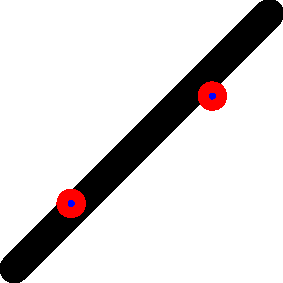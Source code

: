 import geometry;

size(5cm,0);

point M=(1,1);
point N=(0.25,0.28);
point P=(0.75,0.66);

path g=origin--M;
line l=line(origin,M);
pen p=linewidth(5mm);
draw(l,p);

dot(N,p+red);
dot(N,blue);

dot(P,p+red);
dot(P,blue);

draw(box(origin,(1,1)),invisible);

/*<asyxml><view file="modules/geometry.asy" type="bool" signature="@(point,line)"/></asyxml>*/
write(N@l);// Return 'false'

/*<asyxml><view file="modules/geometry.asy" type="bool" signature="onpath(picture,path,point,pen)"/></asyxml>*/
write(onpath(g,N,p));// Return 'true'
write(onpath(g,P,p));// Return 'false'
